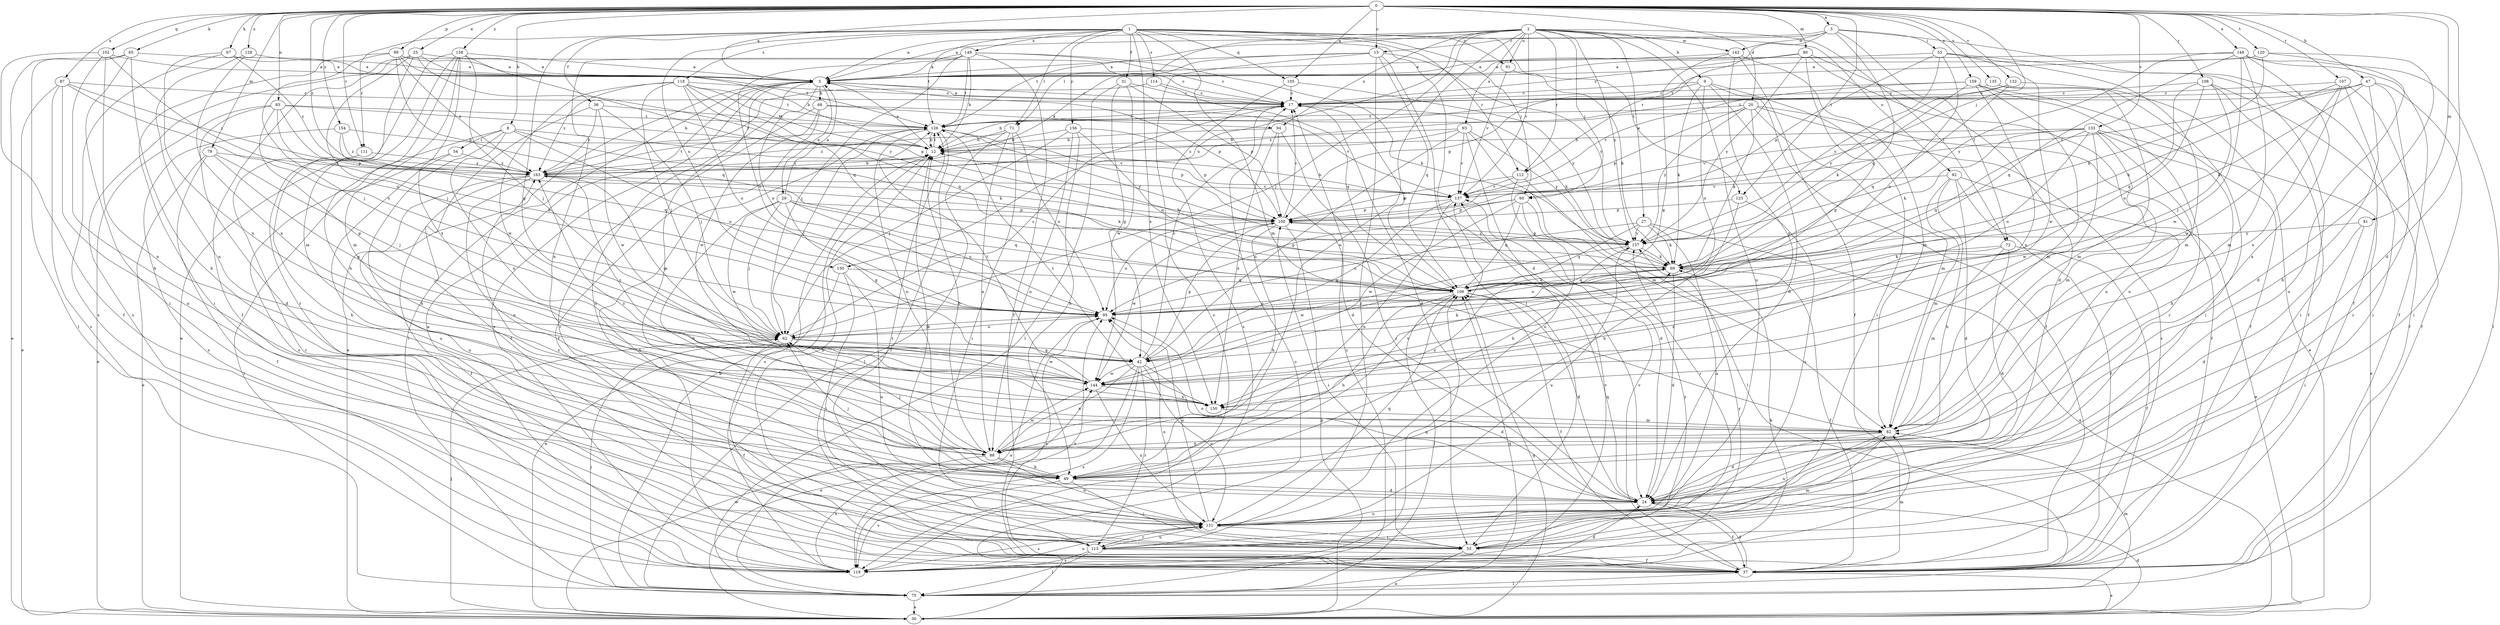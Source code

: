 strict digraph  {
0;
1;
2;
3;
5;
8;
9;
12;
15;
17;
20;
24;
25;
27;
29;
30;
31;
36;
37;
42;
47;
49;
53;
54;
55;
60;
62;
65;
67;
68;
69;
71;
72;
75;
79;
80;
81;
82;
83;
87;
88;
91;
92;
93;
94;
95;
99;
100;
102;
105;
106;
107;
108;
111;
112;
113;
114;
118;
119;
120;
123;
126;
129;
130;
131;
132;
133;
135;
137;
142;
144;
148;
149;
150;
154;
156;
157;
158;
159;
163;
0 -> 3  [label=a];
0 -> 5  [label=a];
0 -> 8  [label=b];
0 -> 15  [label=c];
0 -> 20  [label=d];
0 -> 24  [label=d];
0 -> 25  [label=e];
0 -> 47  [label=h];
0 -> 60  [label=j];
0 -> 65  [label=k];
0 -> 67  [label=k];
0 -> 79  [label=m];
0 -> 80  [label=m];
0 -> 81  [label=m];
0 -> 83  [label=n];
0 -> 87  [label=n];
0 -> 99  [label=p];
0 -> 102  [label=q];
0 -> 105  [label=q];
0 -> 107  [label=r];
0 -> 108  [label=r];
0 -> 111  [label=r];
0 -> 120  [label=t];
0 -> 123  [label=t];
0 -> 129  [label=u];
0 -> 132  [label=v];
0 -> 133  [label=v];
0 -> 135  [label=v];
0 -> 148  [label=x];
0 -> 154  [label=y];
0 -> 158  [label=z];
0 -> 159  [label=z];
0 -> 163  [label=z];
1 -> 24  [label=d];
1 -> 31  [label=f];
1 -> 36  [label=f];
1 -> 42  [label=g];
1 -> 60  [label=j];
1 -> 71  [label=l];
1 -> 82  [label=m];
1 -> 91  [label=o];
1 -> 105  [label=q];
1 -> 111  [label=r];
1 -> 112  [label=r];
1 -> 114  [label=s];
1 -> 118  [label=s];
1 -> 123  [label=t];
1 -> 126  [label=t];
1 -> 130  [label=u];
1 -> 149  [label=x];
1 -> 150  [label=x];
1 -> 156  [label=y];
2 -> 5  [label=a];
2 -> 9  [label=b];
2 -> 27  [label=e];
2 -> 60  [label=j];
2 -> 62  [label=j];
2 -> 71  [label=l];
2 -> 72  [label=l];
2 -> 88  [label=n];
2 -> 91  [label=o];
2 -> 92  [label=o];
2 -> 93  [label=o];
2 -> 94  [label=o];
2 -> 112  [label=r];
2 -> 126  [label=t];
2 -> 130  [label=u];
2 -> 131  [label=u];
2 -> 137  [label=v];
2 -> 142  [label=w];
2 -> 157  [label=y];
3 -> 5  [label=a];
3 -> 15  [label=c];
3 -> 37  [label=f];
3 -> 53  [label=i];
3 -> 72  [label=l];
3 -> 106  [label=q];
3 -> 112  [label=r];
3 -> 142  [label=w];
5 -> 17  [label=c];
5 -> 29  [label=e];
5 -> 30  [label=e];
5 -> 68  [label=k];
5 -> 75  [label=l];
5 -> 88  [label=n];
5 -> 95  [label=o];
5 -> 100  [label=p];
5 -> 119  [label=s];
5 -> 131  [label=u];
8 -> 49  [label=h];
8 -> 54  [label=i];
8 -> 69  [label=k];
8 -> 95  [label=o];
8 -> 119  [label=s];
8 -> 137  [label=v];
8 -> 150  [label=x];
9 -> 17  [label=c];
9 -> 24  [label=d];
9 -> 37  [label=f];
9 -> 55  [label=i];
9 -> 69  [label=k];
9 -> 95  [label=o];
9 -> 100  [label=p];
12 -> 5  [label=a];
12 -> 119  [label=s];
12 -> 126  [label=t];
12 -> 163  [label=z];
15 -> 5  [label=a];
15 -> 55  [label=i];
15 -> 106  [label=q];
15 -> 113  [label=r];
15 -> 119  [label=s];
15 -> 157  [label=y];
15 -> 163  [label=z];
17 -> 5  [label=a];
17 -> 12  [label=b];
17 -> 24  [label=d];
17 -> 69  [label=k];
17 -> 126  [label=t];
20 -> 37  [label=f];
20 -> 69  [label=k];
20 -> 82  [label=m];
20 -> 100  [label=p];
20 -> 119  [label=s];
20 -> 126  [label=t];
20 -> 157  [label=y];
20 -> 163  [label=z];
24 -> 12  [label=b];
24 -> 37  [label=f];
24 -> 95  [label=o];
24 -> 106  [label=q];
24 -> 131  [label=u];
25 -> 5  [label=a];
25 -> 12  [label=b];
25 -> 37  [label=f];
25 -> 62  [label=j];
25 -> 82  [label=m];
25 -> 119  [label=s];
25 -> 157  [label=y];
27 -> 30  [label=e];
27 -> 69  [label=k];
27 -> 95  [label=o];
27 -> 106  [label=q];
27 -> 131  [label=u];
27 -> 157  [label=y];
29 -> 5  [label=a];
29 -> 42  [label=g];
29 -> 49  [label=h];
29 -> 62  [label=j];
29 -> 95  [label=o];
29 -> 100  [label=p];
29 -> 106  [label=q];
29 -> 144  [label=w];
30 -> 17  [label=c];
30 -> 24  [label=d];
30 -> 62  [label=j];
30 -> 100  [label=p];
30 -> 106  [label=q];
30 -> 144  [label=w];
31 -> 17  [label=c];
31 -> 42  [label=g];
31 -> 75  [label=l];
31 -> 100  [label=p];
31 -> 144  [label=w];
36 -> 37  [label=f];
36 -> 62  [label=j];
36 -> 126  [label=t];
36 -> 144  [label=w];
36 -> 163  [label=z];
37 -> 24  [label=d];
37 -> 30  [label=e];
37 -> 75  [label=l];
37 -> 95  [label=o];
37 -> 137  [label=v];
42 -> 17  [label=c];
42 -> 24  [label=d];
42 -> 30  [label=e];
42 -> 69  [label=k];
42 -> 88  [label=n];
42 -> 100  [label=p];
42 -> 113  [label=r];
42 -> 119  [label=s];
42 -> 131  [label=u];
42 -> 144  [label=w];
47 -> 17  [label=c];
47 -> 49  [label=h];
47 -> 55  [label=i];
47 -> 69  [label=k];
47 -> 113  [label=r];
47 -> 126  [label=t];
47 -> 137  [label=v];
49 -> 24  [label=d];
49 -> 55  [label=i];
49 -> 62  [label=j];
49 -> 119  [label=s];
49 -> 137  [label=v];
53 -> 5  [label=a];
53 -> 37  [label=f];
53 -> 82  [label=m];
53 -> 95  [label=o];
53 -> 100  [label=p];
53 -> 144  [label=w];
53 -> 157  [label=y];
54 -> 75  [label=l];
54 -> 131  [label=u];
54 -> 163  [label=z];
55 -> 30  [label=e];
55 -> 95  [label=o];
55 -> 157  [label=y];
60 -> 49  [label=h];
60 -> 95  [label=o];
60 -> 100  [label=p];
60 -> 106  [label=q];
60 -> 113  [label=r];
60 -> 144  [label=w];
62 -> 17  [label=c];
62 -> 37  [label=f];
62 -> 42  [label=g];
62 -> 95  [label=o];
62 -> 144  [label=w];
65 -> 5  [label=a];
65 -> 30  [label=e];
65 -> 49  [label=h];
65 -> 55  [label=i];
65 -> 75  [label=l];
67 -> 5  [label=a];
67 -> 119  [label=s];
67 -> 150  [label=x];
67 -> 163  [label=z];
68 -> 37  [label=f];
68 -> 113  [label=r];
68 -> 137  [label=v];
68 -> 144  [label=w];
68 -> 94  [label=t];
69 -> 12  [label=b];
69 -> 24  [label=d];
69 -> 37  [label=f];
69 -> 95  [label=o];
69 -> 106  [label=q];
71 -> 12  [label=b];
71 -> 55  [label=i];
71 -> 75  [label=l];
71 -> 88  [label=n];
71 -> 95  [label=o];
71 -> 163  [label=z];
72 -> 24  [label=d];
72 -> 37  [label=f];
72 -> 69  [label=k];
72 -> 82  [label=m];
72 -> 150  [label=x];
75 -> 12  [label=b];
75 -> 17  [label=c];
75 -> 30  [label=e];
75 -> 62  [label=j];
75 -> 82  [label=m];
75 -> 95  [label=o];
75 -> 106  [label=q];
79 -> 30  [label=e];
79 -> 37  [label=f];
79 -> 42  [label=g];
79 -> 62  [label=j];
79 -> 163  [label=z];
80 -> 5  [label=a];
80 -> 17  [label=c];
80 -> 24  [label=d];
80 -> 42  [label=g];
80 -> 131  [label=u];
80 -> 157  [label=y];
81 -> 24  [label=d];
81 -> 55  [label=i];
81 -> 157  [label=y];
82 -> 24  [label=d];
82 -> 88  [label=n];
82 -> 131  [label=u];
82 -> 163  [label=z];
83 -> 12  [label=b];
83 -> 24  [label=d];
83 -> 30  [label=e];
83 -> 42  [label=g];
83 -> 95  [label=o];
83 -> 100  [label=p];
83 -> 126  [label=t];
87 -> 17  [label=c];
87 -> 30  [label=e];
87 -> 95  [label=o];
87 -> 119  [label=s];
87 -> 131  [label=u];
87 -> 163  [label=z];
88 -> 12  [label=b];
88 -> 49  [label=h];
88 -> 62  [label=j];
88 -> 119  [label=s];
88 -> 131  [label=u];
88 -> 144  [label=w];
88 -> 157  [label=y];
91 -> 69  [label=k];
91 -> 137  [label=v];
92 -> 24  [label=d];
92 -> 30  [label=e];
92 -> 37  [label=f];
92 -> 49  [label=h];
92 -> 82  [label=m];
92 -> 137  [label=v];
93 -> 12  [label=b];
93 -> 42  [label=g];
93 -> 82  [label=m];
93 -> 131  [label=u];
93 -> 137  [label=v];
93 -> 157  [label=y];
93 -> 163  [label=z];
94 -> 12  [label=b];
94 -> 24  [label=d];
94 -> 55  [label=i];
94 -> 150  [label=x];
95 -> 62  [label=j];
95 -> 119  [label=s];
99 -> 5  [label=a];
99 -> 17  [label=c];
99 -> 55  [label=i];
99 -> 62  [label=j];
99 -> 106  [label=q];
99 -> 126  [label=t];
99 -> 163  [label=z];
100 -> 17  [label=c];
100 -> 49  [label=h];
100 -> 55  [label=i];
100 -> 95  [label=o];
100 -> 144  [label=w];
100 -> 157  [label=y];
102 -> 5  [label=a];
102 -> 37  [label=f];
102 -> 49  [label=h];
102 -> 88  [label=n];
102 -> 95  [label=o];
105 -> 17  [label=c];
105 -> 119  [label=s];
105 -> 157  [label=y];
106 -> 17  [label=c];
106 -> 24  [label=d];
106 -> 37  [label=f];
106 -> 49  [label=h];
106 -> 69  [label=k];
106 -> 75  [label=l];
106 -> 95  [label=o];
107 -> 17  [label=c];
107 -> 37  [label=f];
107 -> 55  [label=i];
107 -> 69  [label=k];
107 -> 144  [label=w];
107 -> 150  [label=x];
108 -> 17  [label=c];
108 -> 37  [label=f];
108 -> 55  [label=i];
108 -> 62  [label=j];
108 -> 95  [label=o];
108 -> 106  [label=q];
111 -> 49  [label=h];
111 -> 113  [label=r];
111 -> 163  [label=z];
112 -> 24  [label=d];
112 -> 75  [label=l];
112 -> 100  [label=p];
112 -> 137  [label=v];
113 -> 12  [label=b];
113 -> 37  [label=f];
113 -> 75  [label=l];
113 -> 82  [label=m];
113 -> 119  [label=s];
113 -> 126  [label=t];
113 -> 131  [label=u];
114 -> 17  [label=c];
114 -> 106  [label=q];
114 -> 163  [label=z];
118 -> 12  [label=b];
118 -> 17  [label=c];
118 -> 62  [label=j];
118 -> 95  [label=o];
118 -> 100  [label=p];
118 -> 106  [label=q];
118 -> 126  [label=t];
118 -> 144  [label=w];
118 -> 163  [label=z];
119 -> 5  [label=a];
119 -> 24  [label=d];
119 -> 69  [label=k];
119 -> 82  [label=m];
119 -> 106  [label=q];
119 -> 126  [label=t];
119 -> 131  [label=u];
119 -> 137  [label=v];
119 -> 157  [label=y];
120 -> 5  [label=a];
120 -> 24  [label=d];
120 -> 69  [label=k];
120 -> 126  [label=t];
120 -> 131  [label=u];
123 -> 49  [label=h];
123 -> 100  [label=p];
123 -> 131  [label=u];
126 -> 12  [label=b];
126 -> 37  [label=f];
126 -> 62  [label=j];
126 -> 88  [label=n];
126 -> 100  [label=p];
126 -> 157  [label=y];
129 -> 5  [label=a];
129 -> 88  [label=n];
129 -> 150  [label=x];
130 -> 30  [label=e];
130 -> 55  [label=i];
130 -> 106  [label=q];
130 -> 131  [label=u];
131 -> 55  [label=i];
131 -> 95  [label=o];
131 -> 106  [label=q];
131 -> 113  [label=r];
131 -> 119  [label=s];
131 -> 163  [label=z];
132 -> 17  [label=c];
132 -> 30  [label=e];
132 -> 106  [label=q];
132 -> 157  [label=y];
133 -> 12  [label=b];
133 -> 30  [label=e];
133 -> 49  [label=h];
133 -> 69  [label=k];
133 -> 82  [label=m];
133 -> 88  [label=n];
133 -> 95  [label=o];
133 -> 106  [label=q];
133 -> 137  [label=v];
133 -> 144  [label=w];
135 -> 17  [label=c];
135 -> 55  [label=i];
135 -> 82  [label=m];
137 -> 12  [label=b];
137 -> 42  [label=g];
137 -> 88  [label=n];
137 -> 100  [label=p];
142 -> 5  [label=a];
142 -> 37  [label=f];
142 -> 42  [label=g];
142 -> 82  [label=m];
142 -> 150  [label=x];
144 -> 126  [label=t];
144 -> 131  [label=u];
144 -> 150  [label=x];
144 -> 163  [label=z];
148 -> 5  [label=a];
148 -> 37  [label=f];
148 -> 75  [label=l];
148 -> 82  [label=m];
148 -> 88  [label=n];
148 -> 106  [label=q];
148 -> 144  [label=w];
148 -> 157  [label=y];
149 -> 5  [label=a];
149 -> 12  [label=b];
149 -> 17  [label=c];
149 -> 37  [label=f];
149 -> 62  [label=j];
149 -> 69  [label=k];
149 -> 88  [label=n];
149 -> 95  [label=o];
149 -> 126  [label=t];
150 -> 82  [label=m];
150 -> 126  [label=t];
154 -> 12  [label=b];
154 -> 106  [label=q];
154 -> 119  [label=s];
154 -> 163  [label=z];
156 -> 12  [label=b];
156 -> 49  [label=h];
156 -> 62  [label=j];
156 -> 88  [label=n];
156 -> 100  [label=p];
156 -> 106  [label=q];
157 -> 69  [label=k];
157 -> 100  [label=p];
157 -> 131  [label=u];
157 -> 144  [label=w];
158 -> 5  [label=a];
158 -> 30  [label=e];
158 -> 49  [label=h];
158 -> 62  [label=j];
158 -> 82  [label=m];
158 -> 106  [label=q];
158 -> 113  [label=r];
158 -> 150  [label=x];
159 -> 17  [label=c];
159 -> 37  [label=f];
159 -> 69  [label=k];
159 -> 82  [label=m];
159 -> 113  [label=r];
159 -> 137  [label=v];
159 -> 150  [label=x];
163 -> 12  [label=b];
163 -> 37  [label=f];
163 -> 42  [label=g];
163 -> 69  [label=k];
163 -> 88  [label=n];
163 -> 126  [label=t];
163 -> 131  [label=u];
163 -> 137  [label=v];
}
